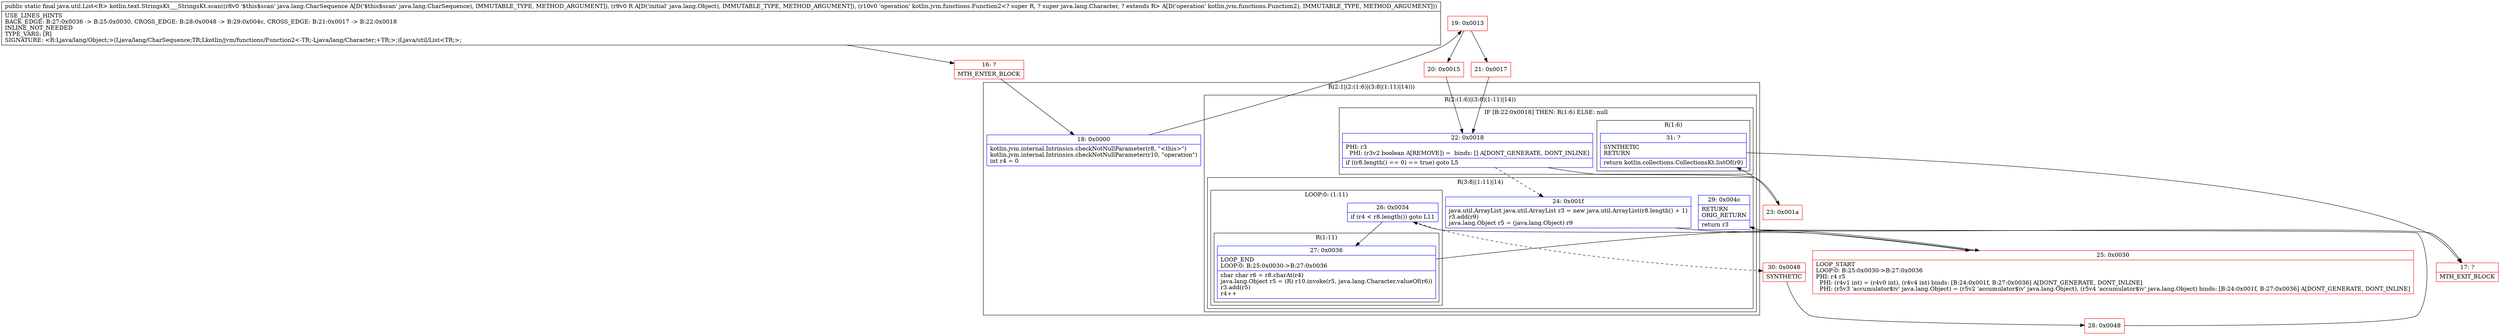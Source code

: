 digraph "CFG forkotlin.text.StringsKt___StringsKt.scan(Ljava\/lang\/CharSequence;Ljava\/lang\/Object;Lkotlin\/jvm\/functions\/Function2;)Ljava\/util\/List;" {
subgraph cluster_Region_1838411467 {
label = "R(2:1|(2:(1:6)|(3:8|(1:11)|14)))";
node [shape=record,color=blue];
Node_18 [shape=record,label="{18\:\ 0x0000|kotlin.jvm.internal.Intrinsics.checkNotNullParameter(r8, \"\<this\>\")\lkotlin.jvm.internal.Intrinsics.checkNotNullParameter(r10, \"operation\")\lint r4 = 0\l}"];
subgraph cluster_Region_127570337 {
label = "R(2:(1:6)|(3:8|(1:11)|14))";
node [shape=record,color=blue];
subgraph cluster_IfRegion_668647926 {
label = "IF [B:22:0x0018] THEN: R(1:6) ELSE: null";
node [shape=record,color=blue];
Node_22 [shape=record,label="{22\:\ 0x0018|PHI: r3 \l  PHI: (r3v2 boolean A[REMOVE]) =  binds: [] A[DONT_GENERATE, DONT_INLINE]\l|if ((r8.length() == 0) == true) goto L5\l}"];
subgraph cluster_Region_451261891 {
label = "R(1:6)";
node [shape=record,color=blue];
Node_31 [shape=record,label="{31\:\ ?|SYNTHETIC\lRETURN\l|return kotlin.collections.CollectionsKt.listOf(r9)\l}"];
}
}
subgraph cluster_Region_1824934638 {
label = "R(3:8|(1:11)|14)";
node [shape=record,color=blue];
Node_24 [shape=record,label="{24\:\ 0x001f|java.util.ArrayList java.util.ArrayList r3 = new java.util.ArrayList(r8.length() + 1)\lr3.add(r9)\ljava.lang.Object r5 = (java.lang.Object) r9\l}"];
subgraph cluster_LoopRegion_803188751 {
label = "LOOP:0: (1:11)";
node [shape=record,color=blue];
Node_26 [shape=record,label="{26\:\ 0x0034|if (r4 \< r8.length()) goto L11\l}"];
subgraph cluster_Region_404390816 {
label = "R(1:11)";
node [shape=record,color=blue];
Node_27 [shape=record,label="{27\:\ 0x0036|LOOP_END\lLOOP:0: B:25:0x0030\-\>B:27:0x0036\l|char char r6 = r8.charAt(r4)\ljava.lang.Object r5 = (R) r10.invoke(r5, java.lang.Character.valueOf(r6))\lr3.add(r5)\lr4++\l}"];
}
}
Node_29 [shape=record,label="{29\:\ 0x004c|RETURN\lORIG_RETURN\l|return r3\l}"];
}
}
}
Node_16 [shape=record,color=red,label="{16\:\ ?|MTH_ENTER_BLOCK\l}"];
Node_19 [shape=record,color=red,label="{19\:\ 0x0013}"];
Node_20 [shape=record,color=red,label="{20\:\ 0x0015}"];
Node_23 [shape=record,color=red,label="{23\:\ 0x001a}"];
Node_17 [shape=record,color=red,label="{17\:\ ?|MTH_EXIT_BLOCK\l}"];
Node_25 [shape=record,color=red,label="{25\:\ 0x0030|LOOP_START\lLOOP:0: B:25:0x0030\-\>B:27:0x0036\lPHI: r4 r5 \l  PHI: (r4v1 int) = (r4v0 int), (r4v4 int) binds: [B:24:0x001f, B:27:0x0036] A[DONT_GENERATE, DONT_INLINE]\l  PHI: (r5v3 'accumulator$iv' java.lang.Object) = (r5v2 'accumulator$iv' java.lang.Object), (r5v4 'accumulator$iv' java.lang.Object) binds: [B:24:0x001f, B:27:0x0036] A[DONT_GENERATE, DONT_INLINE]\l}"];
Node_30 [shape=record,color=red,label="{30\:\ 0x0048|SYNTHETIC\l}"];
Node_28 [shape=record,color=red,label="{28\:\ 0x0048}"];
Node_21 [shape=record,color=red,label="{21\:\ 0x0017}"];
MethodNode[shape=record,label="{public static final java.util.List\<R\> kotlin.text.StringsKt___StringsKt.scan((r8v0 '$this$scan' java.lang.CharSequence A[D('$this$scan' java.lang.CharSequence), IMMUTABLE_TYPE, METHOD_ARGUMENT]), (r9v0 R A[D('initial' java.lang.Object), IMMUTABLE_TYPE, METHOD_ARGUMENT]), (r10v0 'operation' kotlin.jvm.functions.Function2\<? super R, ? super java.lang.Character, ? extends R\> A[D('operation' kotlin.jvm.functions.Function2), IMMUTABLE_TYPE, METHOD_ARGUMENT]))  | USE_LINES_HINTS\lBACK_EDGE: B:27:0x0036 \-\> B:25:0x0030, CROSS_EDGE: B:28:0x0048 \-\> B:29:0x004c, CROSS_EDGE: B:21:0x0017 \-\> B:22:0x0018\lINLINE_NOT_NEEDED\lTYPE_VARS: [R]\lSIGNATURE: \<R:Ljava\/lang\/Object;\>(Ljava\/lang\/CharSequence;TR;Lkotlin\/jvm\/functions\/Function2\<\-TR;\-Ljava\/lang\/Character;+TR;\>;)Ljava\/util\/List\<TR;\>;\l}"];
MethodNode -> Node_16;Node_18 -> Node_19;
Node_22 -> Node_23;
Node_22 -> Node_24[style=dashed];
Node_31 -> Node_17;
Node_24 -> Node_25;
Node_26 -> Node_27;
Node_26 -> Node_30[style=dashed];
Node_27 -> Node_25;
Node_29 -> Node_17;
Node_16 -> Node_18;
Node_19 -> Node_20;
Node_19 -> Node_21;
Node_20 -> Node_22;
Node_23 -> Node_31;
Node_25 -> Node_26;
Node_30 -> Node_28;
Node_28 -> Node_29;
Node_21 -> Node_22;
}

